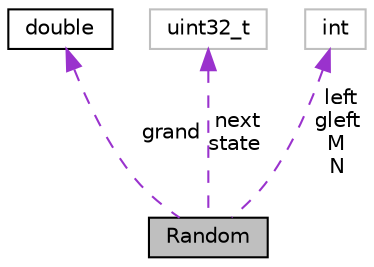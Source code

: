 digraph "Random"
{
 // INTERACTIVE_SVG=YES
  edge [fontname="Helvetica",fontsize="10",labelfontname="Helvetica",labelfontsize="10"];
  node [fontname="Helvetica",fontsize="10",shape=record];
  Node1 [label="Random",height=0.2,width=0.4,color="black", fillcolor="grey75", style="filled", fontcolor="black"];
  Node2 -> Node1 [dir="back",color="darkorchid3",fontsize="10",style="dashed",label=" grand" ,fontname="Helvetica"];
  Node2 [label="double",height=0.2,width=0.4,color="black", fillcolor="white", style="filled",URL="$df/de6/classdouble.html"];
  Node3 -> Node1 [dir="back",color="darkorchid3",fontsize="10",style="dashed",label=" next\nstate" ,fontname="Helvetica"];
  Node3 [label="uint32_t",height=0.2,width=0.4,color="grey75", fillcolor="white", style="filled"];
  Node4 -> Node1 [dir="back",color="darkorchid3",fontsize="10",style="dashed",label=" left\ngleft\nM\nN" ,fontname="Helvetica"];
  Node4 [label="int",height=0.2,width=0.4,color="grey75", fillcolor="white", style="filled"];
}

